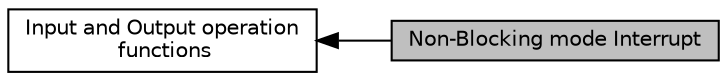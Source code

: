 digraph "Non-Blocking mode Interrupt"
{
  edge [fontname="Helvetica",fontsize="10",labelfontname="Helvetica",labelfontsize="10"];
  node [fontname="Helvetica",fontsize="10",shape=record];
  rankdir=LR;
  Node1 [label="Input and Output operation\l functions",height=0.2,width=0.4,color="black", fillcolor="white", style="filled",URL="$group___s_m_b_u_s___exported___functions___group2.html"];
  Node0 [label="Non-Blocking mode Interrupt",height=0.2,width=0.4,color="black", fillcolor="grey75", style="filled", fontcolor="black"];
  Node1->Node0 [shape=plaintext, dir="back", style="solid"];
}

